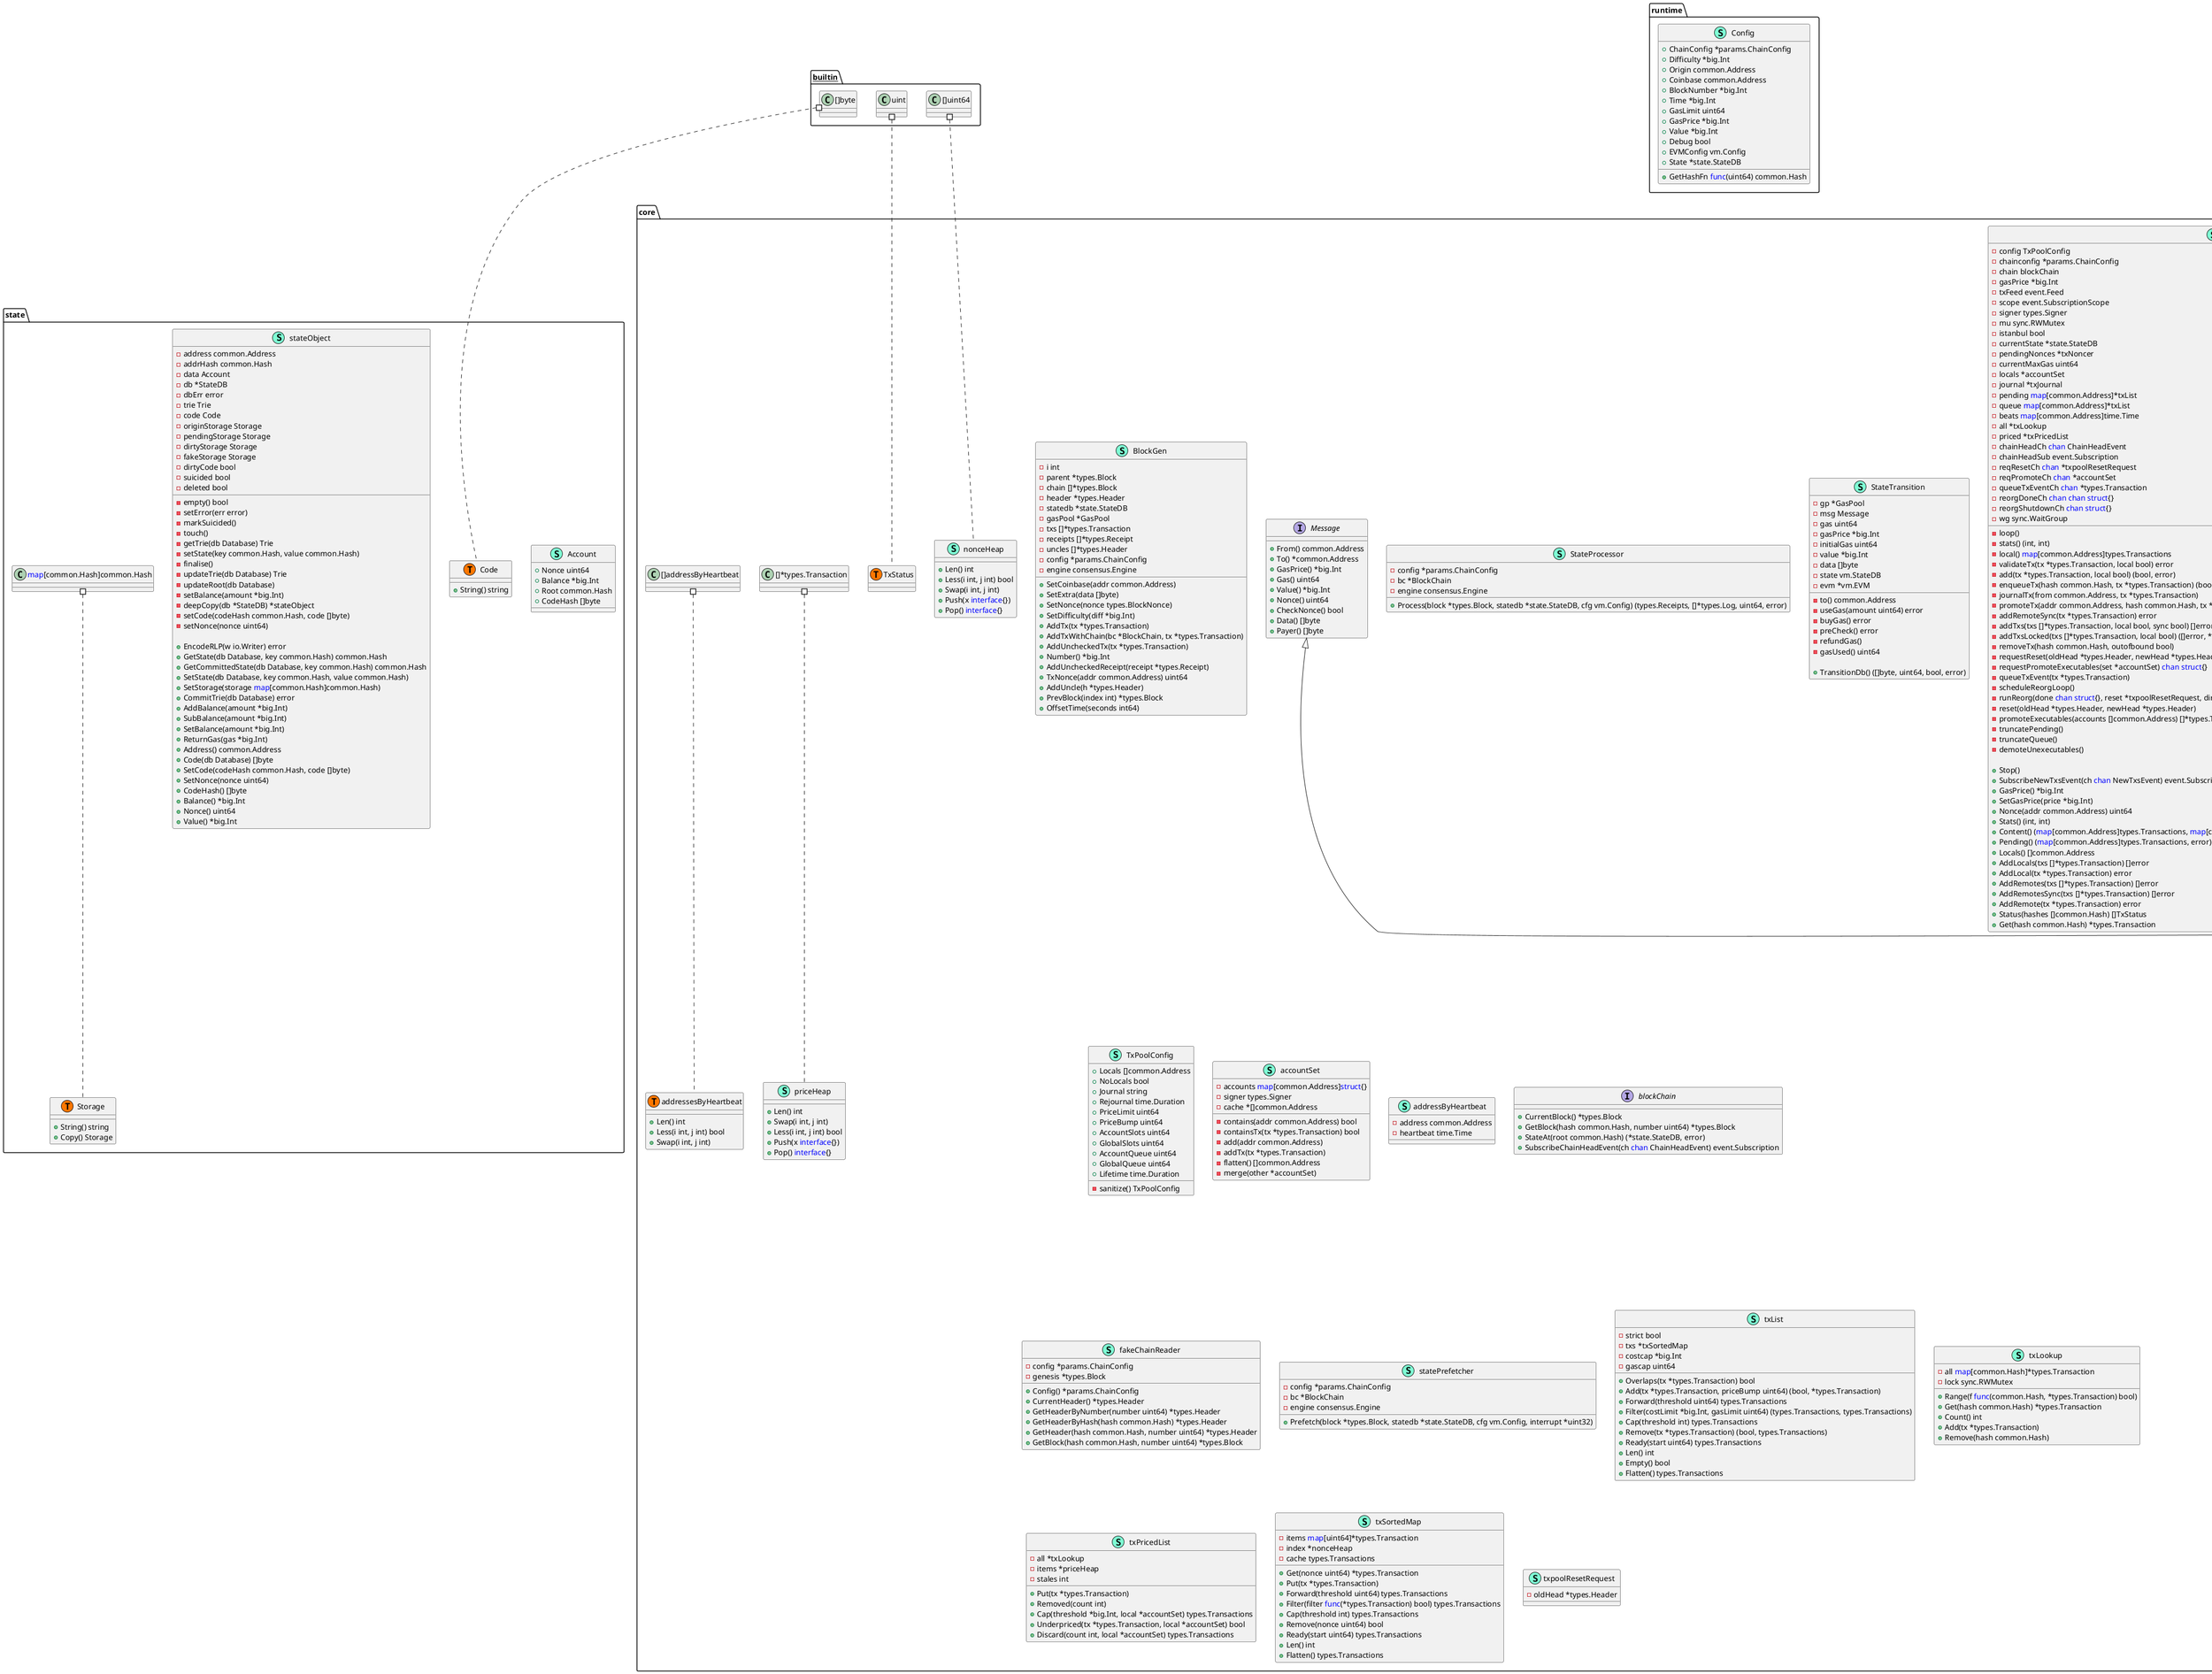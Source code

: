 @startuml
namespace core {
    class BlockGen << (S,Aquamarine) >> {
        - i int
        - parent *types.Block
        - chain []*types.Block
        - header *types.Header
        - statedb *state.StateDB
        - gasPool *GasPool
        - txs []*types.Transaction
        - receipts []*types.Receipt
        - uncles []*types.Header
        - config *params.ChainConfig
        - engine consensus.Engine

        + SetCoinbase(addr common.Address) 
        + SetExtra(data []byte) 
        + SetNonce(nonce types.BlockNonce) 
        + SetDifficulty(diff *big.Int) 
        + AddTx(tx *types.Transaction) 
        + AddTxWithChain(bc *BlockChain, tx *types.Transaction) 
        + AddUncheckedTx(tx *types.Transaction) 
        + Number() *big.Int
        + AddUncheckedReceipt(receipt *types.Receipt) 
        + TxNonce(addr common.Address) uint64
        + AddUncle(h *types.Header) 
        + PrevBlock(index int) *types.Block
        + OffsetTime(seconds int64) 

    }
    interface Message  {
        + From() common.Address
        + To() *common.Address
        + GasPrice() *big.Int
        + Gas() uint64
        + Value() *big.Int
        + Nonce() uint64
        + CheckNonce() bool
        + Data() []byte
        + Payer() []byte

    }
    class StateProcessor << (S,Aquamarine) >> {
        - config *params.ChainConfig
        - bc *BlockChain
        - engine consensus.Engine

        + Process(block *types.Block, statedb *state.StateDB, cfg vm.Config) (types.Receipts, []*types.Log, uint64, error)

    }
    class StateTransition << (S,Aquamarine) >> {
        - gp *GasPool
        - msg Message
        - gas uint64
        - gasPrice *big.Int
        - initialGas uint64
        - value *big.Int
        - data []byte
        - state vm.StateDB
        - evm *vm.EVM

        - to() common.Address
        - useGas(amount uint64) error
        - buyGas() error
        - preCheck() error
        - refundGas() 
        - gasUsed() uint64

        + TransitionDb() ([]byte, uint64, bool, error)

    }
    class TxPool << (S,Aquamarine) >> {
        - config TxPoolConfig
        - chainconfig *params.ChainConfig
        - chain blockChain
        - gasPrice *big.Int
        - txFeed event.Feed
        - scope event.SubscriptionScope
        - signer types.Signer
        - mu sync.RWMutex
        - istanbul bool
        - currentState *state.StateDB
        - pendingNonces *txNoncer
        - currentMaxGas uint64
        - locals *accountSet
        - journal *txJournal
        - pending <font color=blue>map</font>[common.Address]*txList
        - queue <font color=blue>map</font>[common.Address]*txList
        - beats <font color=blue>map</font>[common.Address]time.Time
        - all *txLookup
        - priced *txPricedList
        - chainHeadCh <font color=blue>chan</font> ChainHeadEvent
        - chainHeadSub event.Subscription
        - reqResetCh <font color=blue>chan</font> *txpoolResetRequest
        - reqPromoteCh <font color=blue>chan</font> *accountSet
        - queueTxEventCh <font color=blue>chan</font> *types.Transaction
        - reorgDoneCh <font color=blue>chan</font> <font color=blue>chan</font> <font color=blue>struct</font>{}
        - reorgShutdownCh <font color=blue>chan</font> <font color=blue>struct</font>{}
        - wg sync.WaitGroup

        - loop() 
        - stats() (int, int)
        - local() <font color=blue>map</font>[common.Address]types.Transactions
        - validateTx(tx *types.Transaction, local bool) error
        - add(tx *types.Transaction, local bool) (bool, error)
        - enqueueTx(hash common.Hash, tx *types.Transaction) (bool, error)
        - journalTx(from common.Address, tx *types.Transaction) 
        - promoteTx(addr common.Address, hash common.Hash, tx *types.Transaction) bool
        - addRemoteSync(tx *types.Transaction) error
        - addTxs(txs []*types.Transaction, local bool, sync bool) []error
        - addTxsLocked(txs []*types.Transaction, local bool) ([]error, *accountSet)
        - removeTx(hash common.Hash, outofbound bool) 
        - requestReset(oldHead *types.Header, newHead *types.Header) <font color=blue>chan</font> <font color=blue>struct</font>{}
        - requestPromoteExecutables(set *accountSet) <font color=blue>chan</font> <font color=blue>struct</font>{}
        - queueTxEvent(tx *types.Transaction) 
        - scheduleReorgLoop() 
        - runReorg(done <font color=blue>chan</font> <font color=blue>struct</font>{}, reset *txpoolResetRequest, dirtyAccounts *accountSet, events <font color=blue>map</font>[common.Address]*txSortedMap) 
        - reset(oldHead *types.Header, newHead *types.Header) 
        - promoteExecutables(accounts []common.Address) []*types.Transaction
        - truncatePending() 
        - truncateQueue() 
        - demoteUnexecutables() 

        + Stop() 
        + SubscribeNewTxsEvent(ch <font color=blue>chan</font> NewTxsEvent) event.Subscription
        + GasPrice() *big.Int
        + SetGasPrice(price *big.Int) 
        + Nonce(addr common.Address) uint64
        + Stats() (int, int)
        + Content() (<font color=blue>map</font>[common.Address]types.Transactions, <font color=blue>map</font>[common.Address]types.Transactions)
        + Pending() (<font color=blue>map</font>[common.Address]types.Transactions, error)
        + Locals() []common.Address
        + AddLocals(txs []*types.Transaction) []error
        + AddLocal(tx *types.Transaction) error
        + AddRemotes(txs []*types.Transaction) []error
        + AddRemotesSync(txs []*types.Transaction) []error
        + AddRemote(tx *types.Transaction) error
        + Status(hashes []common.Hash) []TxStatus
        + Get(hash common.Hash) *types.Transaction

    }
    class TxPoolConfig << (S,Aquamarine) >> {
        + Locals []common.Address
        + NoLocals bool
        + Journal string
        + Rejournal time.Duration
        + PriceLimit uint64
        + PriceBump uint64
        + AccountSlots uint64
        + GlobalSlots uint64
        + AccountQueue uint64
        + GlobalQueue uint64
        + Lifetime time.Duration

        - sanitize() TxPoolConfig

    }
    class accountSet << (S,Aquamarine) >> {
        - accounts <font color=blue>map</font>[common.Address]<font color=blue>struct</font>{}
        - signer types.Signer
        - cache *[]common.Address

        - contains(addr common.Address) bool
        - containsTx(tx *types.Transaction) bool
        - add(addr common.Address) 
        - addTx(tx *types.Transaction) 
        - flatten() []common.Address
        - merge(other *accountSet) 

    }
    class addressByHeartbeat << (S,Aquamarine) >> {
        - address common.Address
        - heartbeat time.Time

    }
    class addressesByHeartbeat << (S,Aquamarine) >> {
        + Len() int
        + Less(i int, j int) bool
        + Swap(i int, j int) 

    }
    interface blockChain  {
        + CurrentBlock() *types.Block
        + GetBlock(hash common.Hash, number uint64) *types.Block
        + StateAt(root common.Hash) (*state.StateDB, error)
        + SubscribeChainHeadEvent(ch <font color=blue>chan</font> ChainHeadEvent) event.Subscription

    }
    class core.TxStatus << (T, #FF7700) >>  {
    }
    class core.addressesByHeartbeat << (T, #FF7700) >>  {
    }
    class core.nonceHeap << (T, #FF7700) >>  {
    }
    class core.priceHeap << (T, #FF7700) >>  {
    }
    class fakeChainReader << (S,Aquamarine) >> {
        - config *params.ChainConfig
        - genesis *types.Block

        + Config() *params.ChainConfig
        + CurrentHeader() *types.Header
        + GetHeaderByNumber(number uint64) *types.Header
        + GetHeaderByHash(hash common.Hash) *types.Header
        + GetHeader(hash common.Hash, number uint64) *types.Header
        + GetBlock(hash common.Hash, number uint64) *types.Block

    }
    class nonceHeap << (S,Aquamarine) >> {
        + Len() int
        + Less(i int, j int) bool
        + Swap(i int, j int) 
        + Push(x <font color=blue>interface</font>{}) 
        + Pop() <font color=blue>interface</font>{}

    }
    class priceHeap << (S,Aquamarine) >> {
        + Len() int
        + Swap(i int, j int) 
        + Less(i int, j int) bool
        + Push(x <font color=blue>interface</font>{}) 
        + Pop() <font color=blue>interface</font>{}

    }
    class statePrefetcher << (S,Aquamarine) >> {
        - config *params.ChainConfig
        - bc *BlockChain
        - engine consensus.Engine

        + Prefetch(block *types.Block, statedb *state.StateDB, cfg vm.Config, interrupt *uint32) 

    }
    class txList << (S,Aquamarine) >> {
        - strict bool
        - txs *txSortedMap
        - costcap *big.Int
        - gascap uint64

        + Overlaps(tx *types.Transaction) bool
        + Add(tx *types.Transaction, priceBump uint64) (bool, *types.Transaction)
        + Forward(threshold uint64) types.Transactions
        + Filter(costLimit *big.Int, gasLimit uint64) (types.Transactions, types.Transactions)
        + Cap(threshold int) types.Transactions
        + Remove(tx *types.Transaction) (bool, types.Transactions)
        + Ready(start uint64) types.Transactions
        + Len() int
        + Empty() bool
        + Flatten() types.Transactions

    }
    class txLookup << (S,Aquamarine) >> {
        - all <font color=blue>map</font>[common.Hash]*types.Transaction
        - lock sync.RWMutex

        + Range(f <font color=blue>func</font>(common.Hash, *types.Transaction) bool) 
        + Get(hash common.Hash) *types.Transaction
        + Count() int
        + Add(tx *types.Transaction) 
        + Remove(hash common.Hash) 

    }
    class txPricedList << (S,Aquamarine) >> {
        - all *txLookup
        - items *priceHeap
        - stales int

        + Put(tx *types.Transaction) 
        + Removed(count int) 
        + Cap(threshold *big.Int, local *accountSet) types.Transactions
        + Underpriced(tx *types.Transaction, local *accountSet) bool
        + Discard(count int, local *accountSet) types.Transactions

    }
    class txSortedMap << (S,Aquamarine) >> {
        - items <font color=blue>map</font>[uint64]*types.Transaction
        - index *nonceHeap
        - cache types.Transactions

        + Get(nonce uint64) *types.Transaction
        + Put(tx *types.Transaction) 
        + Forward(threshold uint64) types.Transactions
        + Filter(filter <font color=blue>func</font>(*types.Transaction) bool) types.Transactions
        + Cap(threshold int) types.Transactions
        + Remove(nonce uint64) bool
        + Ready(start uint64) types.Transactions
        + Len() int
        + Flatten() types.Transactions

    }
    class txpoolResetRequest << (S,Aquamarine) >> {
        - oldHead *types.Header

    }
    class "[]*types.Transaction" as typesTransaction {
        'This class was created so that we can correctly have an alias pointing to this name. Since it contains dots that can break namespaces
    }
}


namespace runtime {
    class Config << (S,Aquamarine) >> {
        + ChainConfig *params.ChainConfig
        + Difficulty *big.Int
        + Origin common.Address
        + Coinbase common.Address
        + BlockNumber *big.Int
        + Time *big.Int
        + GasLimit uint64
        + GasPrice *big.Int
        + Value *big.Int
        + Debug bool
        + EVMConfig vm.Config
        + State *state.StateDB
        + GetHashFn <font color=blue>func</font>(uint64) common.Hash

    }
}


namespace state {
    class Account << (S,Aquamarine) >> {
        + Nonce uint64
        + Balance *big.Int
        + Root common.Hash
        + CodeHash []byte

    }
    class Code << (S,Aquamarine) >> {
        + String() string

    }
    class Storage << (S,Aquamarine) >> {
        + String() string
        + Copy() Storage

    }
    class state.Code << (T, #FF7700) >>  {
    }
    class state.Storage << (T, #FF7700) >>  {
    }
    class stateObject << (S,Aquamarine) >> {
        - address common.Address
        - addrHash common.Hash
        - data Account
        - db *StateDB
        - dbErr error
        - trie Trie
        - code Code
        - originStorage Storage
        - pendingStorage Storage
        - dirtyStorage Storage
        - fakeStorage Storage
        - dirtyCode bool
        - suicided bool
        - deleted bool

        - empty() bool
        - setError(err error) 
        - markSuicided() 
        - touch() 
        - getTrie(db Database) Trie
        - setState(key common.Hash, value common.Hash) 
        - finalise() 
        - updateTrie(db Database) Trie
        - updateRoot(db Database) 
        - setBalance(amount *big.Int) 
        - deepCopy(db *StateDB) *stateObject
        - setCode(codeHash common.Hash, code []byte) 
        - setNonce(nonce uint64) 

        + EncodeRLP(w io.Writer) error
        + GetState(db Database, key common.Hash) common.Hash
        + GetCommittedState(db Database, key common.Hash) common.Hash
        + SetState(db Database, key common.Hash, value common.Hash) 
        + SetStorage(storage <font color=blue>map</font>[common.Hash]common.Hash) 
        + CommitTrie(db Database) error
        + AddBalance(amount *big.Int) 
        + SubBalance(amount *big.Int) 
        + SetBalance(amount *big.Int) 
        + ReturnGas(gas *big.Int) 
        + Address() common.Address
        + Code(db Database) []byte
        + SetCode(codeHash common.Hash, code []byte) 
        + SetNonce(nonce uint64) 
        + CodeHash() []byte
        + Balance() *big.Int
        + Nonce() uint64
        + Value() *big.Int

    }
    class "<font color=blue>map</font>[common.Hash]common.Hash" as fontcolorbluemapfontcommonHashcommonHash {
        'This class was created so that we can correctly have an alias pointing to this name. Since it contains dots that can break namespaces
    }
}


namespace types {
    class EIP155Signer << (S,Aquamarine) >> {
        - chainId *big.Int

        + Equal(s2 Signer) bool
        + Sender(tx *Transaction) (common.Address, error)
        + Payer(tx *Transaction) (common.Address, error)
        + SignatureValues(tx *Transaction, sig []byte) (*big.Int, error)
        + Hash(tx *Transaction) common.Hash

    }
    class FrontierSigner << (S,Aquamarine) >> {
        + Equal(s2 Signer) bool
        + SignatureValues(tx *Transaction, sig []byte) (*big.Int, error)
        + Hash(tx *Transaction) common.Hash
        + Sender(tx *Transaction) (common.Address, error)
        + Payer(tx *Transaction) (common.Address, error)

    }
    class HomesteadSigner << (S,Aquamarine) >> {
        + Equal(s2 Signer) bool
        + SignatureValues(tx *Transaction, sig []byte) (*big.Int, error)
        + Sender(tx *Transaction) (common.Address, error)
        + Payer(tx *Transaction) (common.Address, error)

    }
    class Message << (S,Aquamarine) >> {
        - to *common.Address
        - from common.Address
        - nonce uint64
        - amount *big.Int
        - gasLimit uint64
        - gasPrice *big.Int
        - data []byte
        - checkNonce bool
        - payer []byte

        + From() common.Address
        + To() *common.Address
        + GasPrice() *big.Int
        + Value() *big.Int
        + Gas() uint64
        + Nonce() uint64
        + Data() []byte
        + CheckNonce() bool
        + Payer() []byte

    }
    interface Signer  {
        + Sender(tx *Transaction) (common.Address, error)
        + Payer(tx *Transaction) (common.Address, error)
        + SignatureValues(tx *Transaction, sig []byte) (*big.Int, error)
        + Hash(tx *Transaction) common.Hash
        + Equal( Signer) bool

    }
    class Transaction << (S,Aquamarine) >> {
        - data txdata
        - hash atomic.Value
        - size atomic.Value
        - from atomic.Value

        + ChainId() *big.Int
        + Protected() bool
        + EncodeRLP(w io.Writer) error
        + DecodeRLP(s *rlp.Stream) error
        + MarshalJSON() ([]byte, error)
        + UnmarshalJSON(input []byte) error
        + Data() []byte
        + Gas() uint64
        + GasPrice() *big.Int
        + Value() *big.Int
        + Nonce() uint64
        + CheckNonce() bool
        + Payer() []byte
        + SetPayer(payer []byte) 
        + Sender() []byte
        + PayerSig() []byte
        + SetPayerSig(payerSig []byte) 
        + To() *common.Address
        + Hash() common.Hash
        + Size() common.StorageSize
        + AsMessage(s Signer) (Message, error)
        + WithSignature(signer Signer, sig []byte) (*Transaction, error)
        + Cost() *big.Int
        + RawSignatureValues() *big.Int

    }
    class Transactions << (S,Aquamarine) >> {
        + Len() int
        + Swap(i int, j int) 
        + GetRlp(i int) []byte

    }
    class TransactionsByPriceAndNonce << (S,Aquamarine) >> {
        - txs <font color=blue>map</font>[common.Address]Transactions
        - heads TxByPrice
        - signer Signer

        + Peek() *Transaction
        + Shift() 
        + Pop() 

    }
    class TxByNonce << (S,Aquamarine) >> {
        + Len() int
        + Less(i int, j int) bool
        + Swap(i int, j int) 

    }
    class TxByPrice << (S,Aquamarine) >> {
        + Len() int
        + Less(i int, j int) bool
        + Swap(i int, j int) 
        + Push(x <font color=blue>interface</font>{}) 
        + Pop() <font color=blue>interface</font>{}

    }
    class sigCache << (S,Aquamarine) >> {
        - signer Signer
        - from common.Address

    }
    class txdata << (S,Aquamarine) >> {
        + AccountNonce uint64
        + Price *big.Int
        + GasLimit uint64
        + Recipient *common.Address
        + Amount *big.Int
        + Payload []byte
        + Sender []byte
        + Payer []byte
        + PayerSig []byte
        + V *big.Int
        + R *big.Int
        + S *big.Int
        + Hash *common.Hash

    }
    class txdataMarshaling << (S,Aquamarine) >> {
        + AccountNonce hexutil.Uint64
        + Price *hexutil.Big
        + GasLimit hexutil.Uint64
        + Amount *hexutil.Big
        + Payload hexutil.Bytes
        + V *hexutil.Big
        + R *hexutil.Big
        + S *hexutil.Big

    }
    class types.Transactions << (T, #FF7700) >>  {
    }
    class types.TxByNonce << (T, #FF7700) >>  {
    }
    class types.TxByPrice << (T, #FF7700) >>  {
    }
}
"types.FrontierSigner" *-- "types.HomesteadSigner"

"types.Signer" <|-- "types.EIP155Signer"
"types.Signer" <|-- "types.FrontierSigner"
"core.Message" <|-- "types.Message"

namespace vm {
    class Context << (S,Aquamarine) >> {
        + CanTransfer CanTransferFunc
        + Transfer TransferFunc
        + GetHash GetHashFunc
        + Origin common.Address
        + GasPrice *big.Int
        + Coinbase common.Address
        + GasLimit uint64
        + BlockNumber *big.Int
        + Time *big.Int
        + Difficulty *big.Int

    }
    class EVM << (S,Aquamarine) >> {
        - depth int
        - chainConfig *params.ChainConfig
        - chainRules params.Rules
        - vmConfig Config
        - interpreters []Interpreter
        - interpreter Interpreter
        - abort int32
        - callGasTemp uint64

        + StateDB StateDB

        - create(caller ContractRef, codeAndHash *codeAndHash, gas uint64, value *big.Int, address common.Address) ([]byte, common.Address, uint64, error)

        + Cancel() 
        + Cancelled() bool
        + Interpreter() Interpreter
        + Call(caller ContractRef, addr common.Address, input []byte, gas uint64, value *big.Int, payer common.Address) ([]byte, uint64, error)
        + CallCode(caller ContractRef, addr common.Address, input []byte, gas uint64, value *big.Int) ([]byte, uint64, error)
        + DelegateCall(caller ContractRef, addr common.Address, input []byte, gas uint64) ([]byte, uint64, error)
        + StaticCall(caller ContractRef, addr common.Address, input []byte, gas uint64) ([]byte, uint64, error)
        + Create(caller ContractRef, code []byte, gas uint64, value *big.Int) ([]byte, common.Address, uint64, error)
        + Create2(caller ContractRef, code []byte, gas uint64, endowment *big.Int, salt *big.Int) ([]byte, common.Address, uint64, error)
        + ChainConfig() *params.ChainConfig

    }
    class codeAndHash << (S,Aquamarine) >> {
        - code []byte
        - hash common.Hash

        + Hash() common.Hash

    }
    class vm.CanTransferFunc << (T, #FF7700) >>  {
    }
    class "<font color=blue>func</font>(StateDB, common.Address, *big.Int) bool" as fontcolorbluefuncfontStateDBcommonAddressbigIntbool {
        'This class was created so that we can correctly have an alias pointing to this name. Since it contains dots that can break namespaces
    }
}
"vm.Context" *-- "vm.EVM"


"__builtin__.[]byte" #.. "state.Code"
"__builtin__.[]uint64" #.. "core.nonceHeap"
"__builtin__.uint" #.. "core.TxStatus"
"core.typesTransaction" #.. "core.priceHeap"
"core.[]addressByHeartbeat" #.. "core.addressesByHeartbeat"
"state.fontcolorbluemapfontcommonHashcommonHash" #.. "state.Storage"
"types.Transactions" #.. "types.TxByNonce"
"types.Transactions" #.. "types.TxByPrice"
"types.[]*Transaction" #.. "types.Transactions"
"vm.fontcolorbluefuncfontStateDBcommonAddressbigIntbool" #.. "vm.CanTransferFunc"
@enduml
